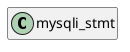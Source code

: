 @startuml
set namespaceSeparator \\
hide members
hide << alias >> circle

class mysqli_stmt
@enduml

